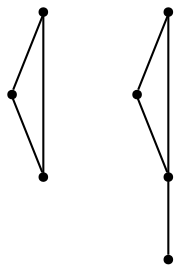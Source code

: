 graph {
  node [shape=point,comment="{\"directed\":false,\"doi\":\"10.1007/978-3-030-92931-2_26\",\"figure\":\"1\"}"]

  v0 [pos="1641.8313248978486,321.85820629429395"]
  v1 [pos="1552.1711472364632,268.8627423652065"]
  v2 [pos="1384.8403880706323,308.8354579541009"]
  v3 [pos="1043.395384515793,321.858206294294"]
  v4 [pos="953.731137195675,268.8627423652065"]
  v5 [pos="1224.7127976847842,292.57050310819596"]
  v6 [pos="786.4003144414262,308.8354579541009"]

  v0 -- v1 [id="-1",pos="1641.8313248978486,321.85820629429395 1552.1711472364632,268.8627423652065 1552.1711472364632,268.8627423652065 1552.1711472364632,268.8627423652065"]
  v2 -- v0 [id="-2",pos="1384.8403880706323,308.8354579541009 1641.8313248978486,321.85820629429395 1641.8313248978486,321.85820629429395 1641.8313248978486,321.85820629429395"]
  v6 -- v4 [id="-3",pos="786.4003144414262,308.8354579541009 953.731137195675,268.8627423652065 953.731137195675,268.8627423652065 953.731137195675,268.8627423652065"]
  v6 -- v3 [id="-4",pos="786.4003144414262,308.8354579541009 1043.395384515793,321.858206294294 1043.395384515793,321.858206294294 1043.395384515793,321.858206294294"]
  v4 -- v5 [id="-5",pos="953.731137195675,268.8627423652065 1224.7127976847842,292.57050310819596 1224.7127976847842,292.57050310819596 1224.7127976847842,292.57050310819596"]
  v2 -- v1 [id="-7",pos="1384.8403880706323,308.8354579541009 1552.1711472364632,268.8627423652065 1552.1711472364632,268.8627423652065 1552.1711472364632,268.8627423652065"]
  v3 -- v4 [id="-8",pos="1043.395384515793,321.858206294294 953.731137195675,268.8627423652065 953.731137195675,268.8627423652065 953.731137195675,268.8627423652065"]
}